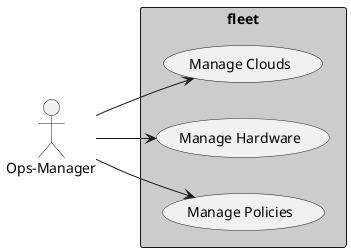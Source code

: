 @startuml

left to right direction

:Ops-Manager: as Actor

rectangle "fleet" #cccccc {
    (Manage Clouds) as U1
    (Manage Hardware) as U2
    (Manage Policies) as U3
}

Actor --> U1
Actor --> U2
Actor --> U3

@enduml
